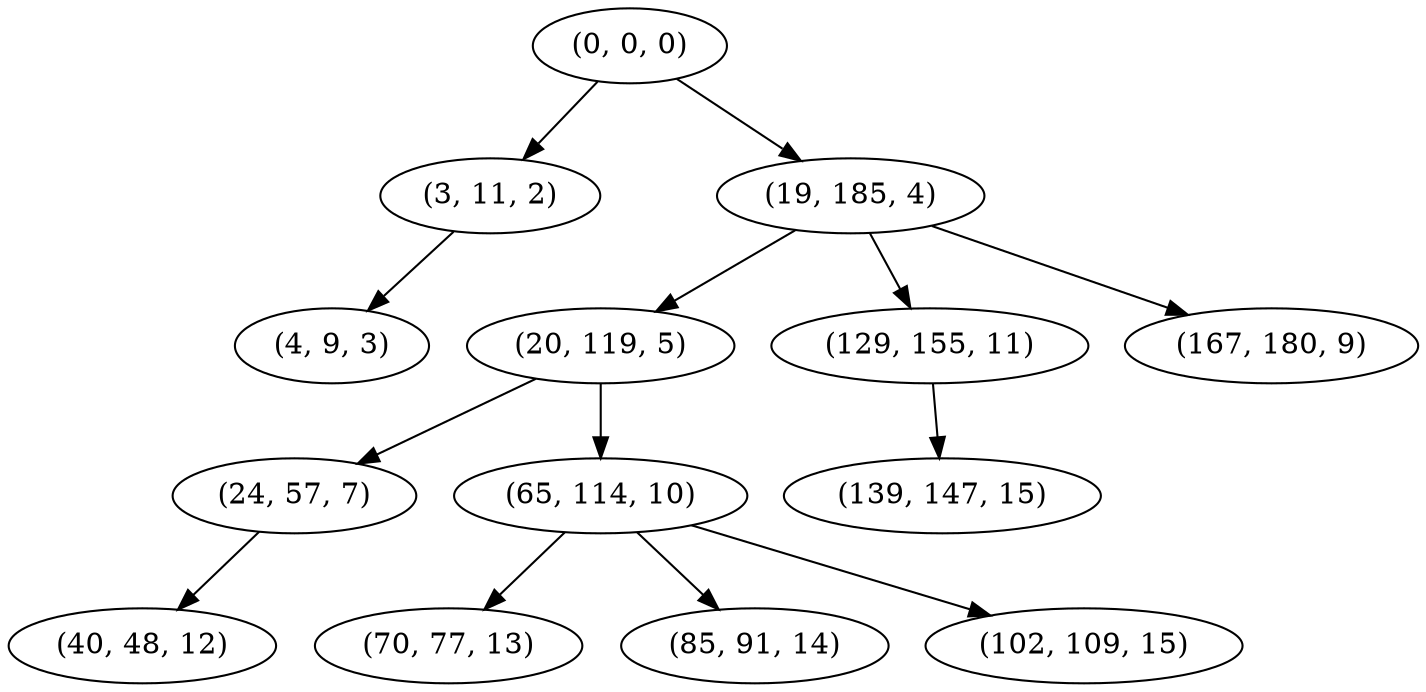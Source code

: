 digraph tree {
    "(0, 0, 0)";
    "(3, 11, 2)";
    "(4, 9, 3)";
    "(19, 185, 4)";
    "(20, 119, 5)";
    "(24, 57, 7)";
    "(40, 48, 12)";
    "(65, 114, 10)";
    "(70, 77, 13)";
    "(85, 91, 14)";
    "(102, 109, 15)";
    "(129, 155, 11)";
    "(139, 147, 15)";
    "(167, 180, 9)";
    "(0, 0, 0)" -> "(3, 11, 2)";
    "(0, 0, 0)" -> "(19, 185, 4)";
    "(3, 11, 2)" -> "(4, 9, 3)";
    "(19, 185, 4)" -> "(20, 119, 5)";
    "(19, 185, 4)" -> "(129, 155, 11)";
    "(19, 185, 4)" -> "(167, 180, 9)";
    "(20, 119, 5)" -> "(24, 57, 7)";
    "(20, 119, 5)" -> "(65, 114, 10)";
    "(24, 57, 7)" -> "(40, 48, 12)";
    "(65, 114, 10)" -> "(70, 77, 13)";
    "(65, 114, 10)" -> "(85, 91, 14)";
    "(65, 114, 10)" -> "(102, 109, 15)";
    "(129, 155, 11)" -> "(139, 147, 15)";
}
